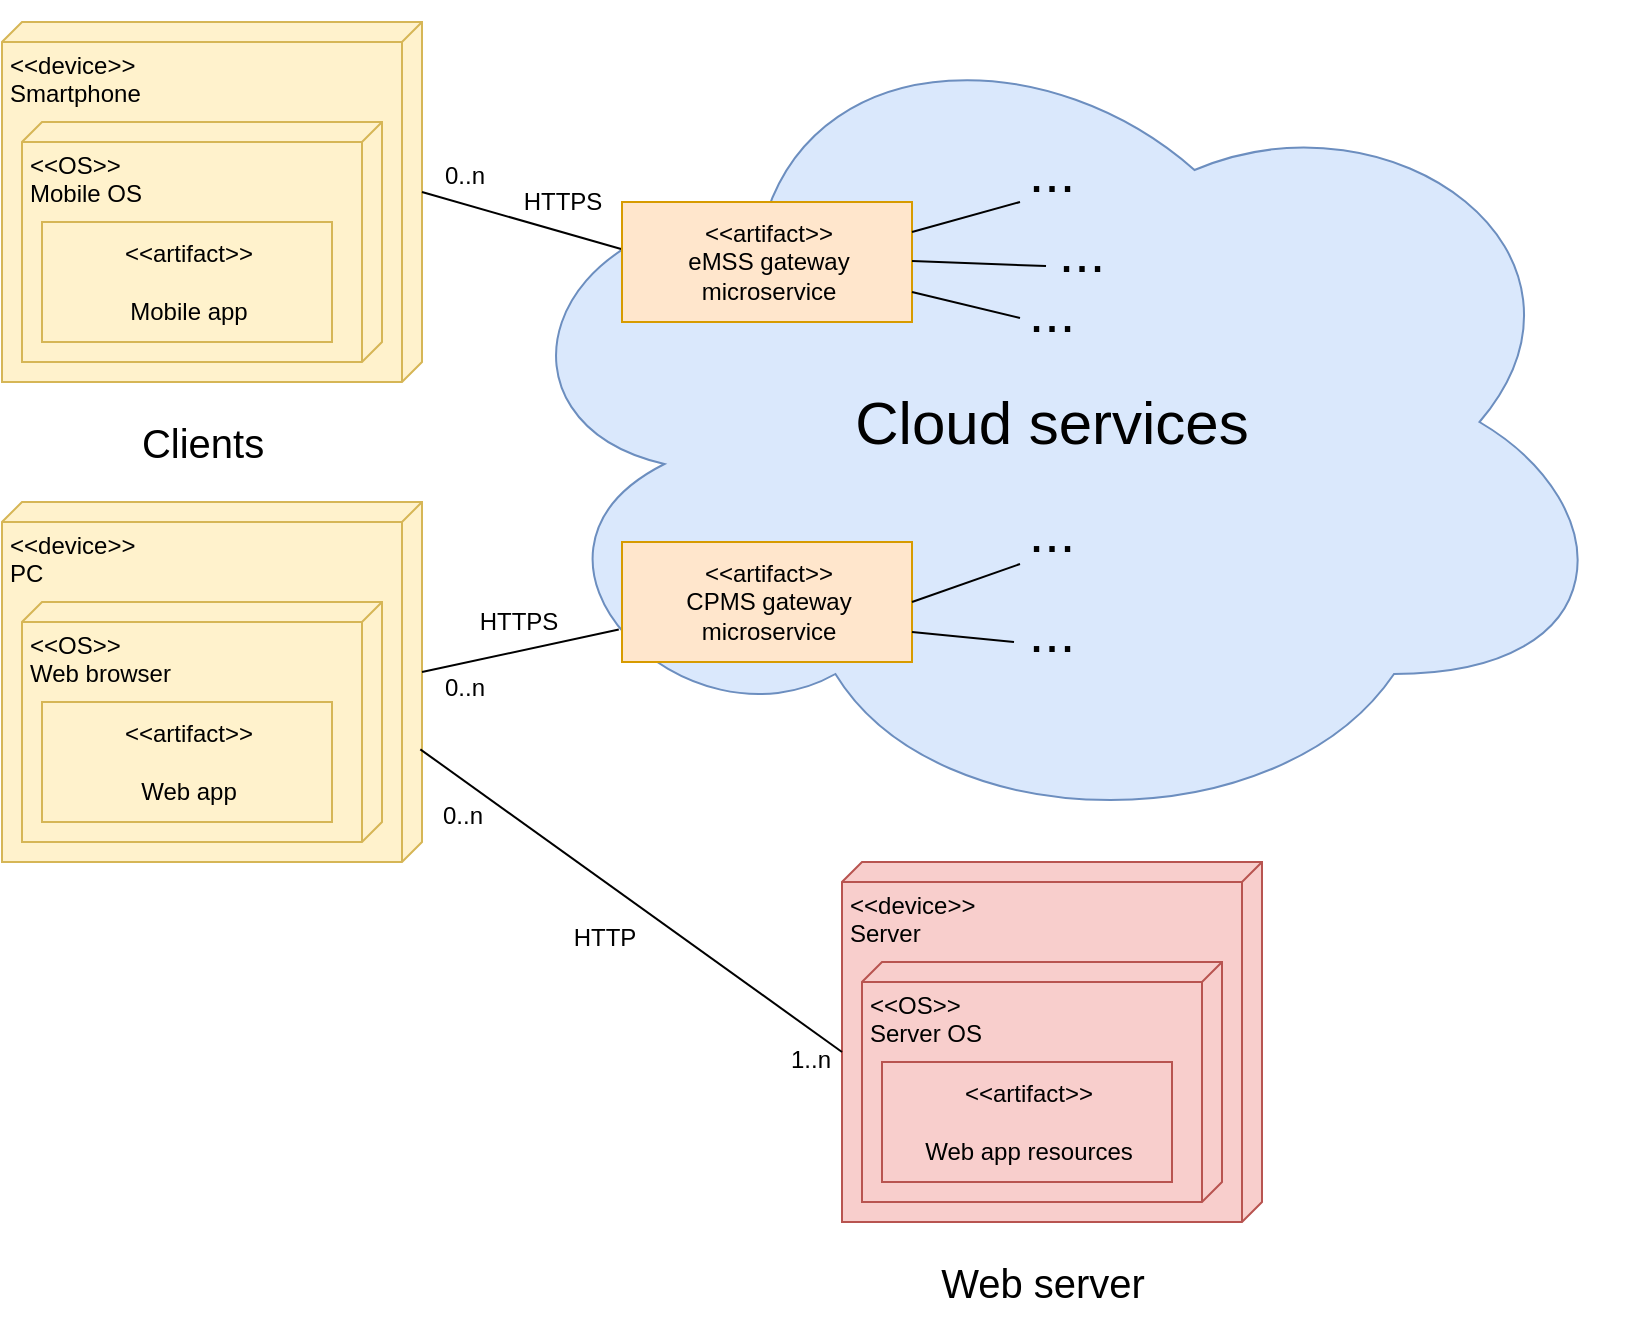 <mxfile version="20.8.3" type="device"><diagram id="AJRl2ghald0hgdgfD0Lb" name="Pagina-1"><mxGraphModel dx="1434" dy="699" grid="1" gridSize="10" guides="1" tooltips="1" connect="1" arrows="1" fold="1" page="1" pageScale="1" pageWidth="827" pageHeight="1169" math="0" shadow="0"><root><mxCell id="0"/><mxCell id="1" parent="0"/><mxCell id="iCKhjP8Hhnm-lpDqdW3Z-1" value="&amp;lt;&amp;lt;device&amp;gt;&amp;gt;&lt;br&gt;&lt;div style=&quot;&quot;&gt;&lt;span style=&quot;background-color: initial;&quot;&gt;Smartphone&lt;/span&gt;&lt;/div&gt;" style="verticalAlign=top;align=left;spacingTop=8;spacingLeft=2;spacingRight=12;shape=cube;size=10;direction=south;fontStyle=0;html=1;fillColor=#fff2cc;strokeColor=#d6b656;" parent="1" vertex="1"><mxGeometry x="10" y="10" width="210" height="180" as="geometry"/></mxCell><mxCell id="iCKhjP8Hhnm-lpDqdW3Z-2" value="&amp;lt;&amp;lt;OS&amp;gt;&amp;gt;&lt;br&gt;Mobile OS" style="verticalAlign=top;align=left;spacingTop=8;spacingLeft=2;spacingRight=12;shape=cube;size=10;direction=south;fontStyle=0;html=1;fillColor=#fff2cc;strokeColor=#d6b656;" parent="1" vertex="1"><mxGeometry x="20" y="60" width="180" height="120" as="geometry"/></mxCell><mxCell id="iCKhjP8Hhnm-lpDqdW3Z-3" value="&amp;lt;&amp;lt;artifact&amp;gt;&amp;gt;&lt;br&gt;&lt;br&gt;Mobile app" style="html=1;align=center;verticalAlign=middle;dashed=0;fillColor=#fff2cc;strokeColor=#d6b656;" parent="1" vertex="1"><mxGeometry x="30" y="110" width="145" height="60" as="geometry"/></mxCell><mxCell id="iCKhjP8Hhnm-lpDqdW3Z-4" value="&amp;lt;&amp;lt;device&amp;gt;&amp;gt;&lt;br&gt;&lt;div style=&quot;&quot;&gt;&lt;span style=&quot;background-color: initial;&quot;&gt;PC&lt;/span&gt;&lt;/div&gt;" style="verticalAlign=top;align=left;spacingTop=8;spacingLeft=2;spacingRight=12;shape=cube;size=10;direction=south;fontStyle=0;html=1;fillColor=#fff2cc;strokeColor=#d6b656;" parent="1" vertex="1"><mxGeometry x="10" y="250" width="210" height="180" as="geometry"/></mxCell><mxCell id="iCKhjP8Hhnm-lpDqdW3Z-5" value="&amp;lt;&amp;lt;OS&amp;gt;&amp;gt;&lt;br&gt;Web browser" style="verticalAlign=top;align=left;spacingTop=8;spacingLeft=2;spacingRight=12;shape=cube;size=10;direction=south;fontStyle=0;html=1;fillColor=#fff2cc;strokeColor=#d6b656;" parent="1" vertex="1"><mxGeometry x="20" y="300" width="180" height="120" as="geometry"/></mxCell><mxCell id="iCKhjP8Hhnm-lpDqdW3Z-6" value="&amp;lt;&amp;lt;artifact&amp;gt;&amp;gt;&lt;br&gt;&lt;br&gt;Web app" style="html=1;align=center;verticalAlign=middle;dashed=0;fillColor=#fff2cc;strokeColor=#d6b656;" parent="1" vertex="1"><mxGeometry x="30" y="350" width="145" height="60" as="geometry"/></mxCell><mxCell id="iCKhjP8Hhnm-lpDqdW3Z-7" value="&lt;font style=&quot;font-size: 30px;&quot;&gt;Cloud services&lt;/font&gt;" style="ellipse;shape=cloud;whiteSpace=wrap;html=1;fillColor=#dae8fc;strokeColor=#6c8ebf;" parent="1" vertex="1"><mxGeometry x="250" width="570" height="420" as="geometry"/></mxCell><mxCell id="iCKhjP8Hhnm-lpDqdW3Z-9" value="" style="endArrow=none;html=1;rounded=0;fontSize=30;entryX=0;entryY=0;entryDx=85;entryDy=0;entryPerimeter=0;exitX=0.122;exitY=0.294;exitDx=0;exitDy=0;exitPerimeter=0;" parent="1" source="iCKhjP8Hhnm-lpDqdW3Z-7" target="iCKhjP8Hhnm-lpDqdW3Z-1" edge="1"><mxGeometry width="50" height="50" relative="1" as="geometry"><mxPoint x="620" y="270" as="sourcePoint"/><mxPoint x="670" y="220" as="targetPoint"/></mxGeometry></mxCell><mxCell id="iCKhjP8Hhnm-lpDqdW3Z-12" value="0..n" style="edgeLabel;html=1;align=center;verticalAlign=middle;resizable=0;points=[];fontSize=12;" parent="iCKhjP8Hhnm-lpDqdW3Z-9" vertex="1" connectable="0"><mxGeometry x="0.782" y="-3" relative="1" as="geometry"><mxPoint x="9" y="-9" as="offset"/></mxGeometry></mxCell><mxCell id="iCKhjP8Hhnm-lpDqdW3Z-14" value="HTTPS" style="edgeLabel;html=1;align=center;verticalAlign=middle;resizable=0;points=[];fontSize=12;" parent="iCKhjP8Hhnm-lpDqdW3Z-9" vertex="1" connectable="0"><mxGeometry x="-0.209" y="1" relative="1" as="geometry"><mxPoint x="10" y="-13" as="offset"/></mxGeometry></mxCell><mxCell id="iCKhjP8Hhnm-lpDqdW3Z-10" value="" style="endArrow=none;html=1;rounded=0;fontSize=30;exitX=0;exitY=0;exitDx=85;exitDy=0;exitPerimeter=0;entryX=0.12;entryY=0.747;entryDx=0;entryDy=0;entryPerimeter=0;" parent="1" source="iCKhjP8Hhnm-lpDqdW3Z-4" target="iCKhjP8Hhnm-lpDqdW3Z-7" edge="1"><mxGeometry width="50" height="50" relative="1" as="geometry"><mxPoint x="270" y="410" as="sourcePoint"/><mxPoint x="320" y="360" as="targetPoint"/></mxGeometry></mxCell><mxCell id="iCKhjP8Hhnm-lpDqdW3Z-13" value="0..n" style="edgeLabel;html=1;align=center;verticalAlign=middle;resizable=0;points=[];fontSize=12;" parent="iCKhjP8Hhnm-lpDqdW3Z-10" vertex="1" connectable="0"><mxGeometry x="-0.712" y="1" relative="1" as="geometry"><mxPoint x="7" y="12" as="offset"/></mxGeometry></mxCell><mxCell id="iCKhjP8Hhnm-lpDqdW3Z-16" value="HTTPS" style="edgeLabel;html=1;align=center;verticalAlign=middle;resizable=0;points=[];fontSize=12;" parent="iCKhjP8Hhnm-lpDqdW3Z-10" vertex="1" connectable="0"><mxGeometry x="0.623" y="-3" relative="1" as="geometry"><mxPoint x="-33" y="-11" as="offset"/></mxGeometry></mxCell><mxCell id="iCKhjP8Hhnm-lpDqdW3Z-17" value="&amp;lt;&amp;lt;device&amp;gt;&amp;gt;&lt;br&gt;&lt;div style=&quot;&quot;&gt;Server&lt;/div&gt;" style="verticalAlign=top;align=left;spacingTop=8;spacingLeft=2;spacingRight=12;shape=cube;size=10;direction=south;fontStyle=0;html=1;fillColor=#f8cecc;strokeColor=#b85450;" parent="1" vertex="1"><mxGeometry x="430" y="430" width="210" height="180" as="geometry"/></mxCell><mxCell id="iCKhjP8Hhnm-lpDqdW3Z-18" value="&amp;lt;&amp;lt;OS&amp;gt;&amp;gt;&lt;br&gt;Server OS" style="verticalAlign=top;align=left;spacingTop=8;spacingLeft=2;spacingRight=12;shape=cube;size=10;direction=south;fontStyle=0;html=1;fillColor=#f8cecc;strokeColor=#b85450;" parent="1" vertex="1"><mxGeometry x="440" y="480" width="180" height="120" as="geometry"/></mxCell><mxCell id="iCKhjP8Hhnm-lpDqdW3Z-19" value="&amp;lt;&amp;lt;artifact&amp;gt;&amp;gt;&lt;br&gt;&lt;br&gt;Web app resources" style="html=1;align=center;verticalAlign=middle;dashed=0;fillColor=#f8cecc;strokeColor=#b85450;" parent="1" vertex="1"><mxGeometry x="450" y="530" width="145" height="60" as="geometry"/></mxCell><mxCell id="iCKhjP8Hhnm-lpDqdW3Z-20" value="" style="endArrow=none;html=1;rounded=0;fontSize=30;exitX=0.687;exitY=0.004;exitDx=0;exitDy=0;exitPerimeter=0;entryX=0;entryY=0;entryDx=95;entryDy=210;entryPerimeter=0;" parent="1" source="iCKhjP8Hhnm-lpDqdW3Z-4" target="iCKhjP8Hhnm-lpDqdW3Z-17" edge="1"><mxGeometry width="50" height="50" relative="1" as="geometry"><mxPoint x="240" y="420" as="sourcePoint"/><mxPoint x="338.4" y="398.74" as="targetPoint"/></mxGeometry></mxCell><mxCell id="iCKhjP8Hhnm-lpDqdW3Z-21" value="0..n" style="edgeLabel;html=1;align=center;verticalAlign=middle;resizable=0;points=[];fontSize=12;" parent="iCKhjP8Hhnm-lpDqdW3Z-20" vertex="1" connectable="0"><mxGeometry x="-0.712" y="1" relative="1" as="geometry"><mxPoint x="-10" y="12" as="offset"/></mxGeometry></mxCell><mxCell id="iCKhjP8Hhnm-lpDqdW3Z-22" value="HTTP" style="edgeLabel;html=1;align=center;verticalAlign=middle;resizable=0;points=[];fontSize=12;" parent="iCKhjP8Hhnm-lpDqdW3Z-20" vertex="1" connectable="0"><mxGeometry x="0.623" y="-3" relative="1" as="geometry"><mxPoint x="-78" y="-31" as="offset"/></mxGeometry></mxCell><mxCell id="iCKhjP8Hhnm-lpDqdW3Z-23" value="1..n" style="edgeLabel;html=1;align=center;verticalAlign=middle;resizable=0;points=[];fontSize=12;" parent="iCKhjP8Hhnm-lpDqdW3Z-20" vertex="1" connectable="0"><mxGeometry x="0.727" y="-4" relative="1" as="geometry"><mxPoint x="15" y="21" as="offset"/></mxGeometry></mxCell><mxCell id="iCKhjP8Hhnm-lpDqdW3Z-24" value="&lt;font style=&quot;font-size: 20px;&quot;&gt;Clients&lt;/font&gt;" style="text;html=1;align=center;verticalAlign=middle;resizable=0;points=[];autosize=1;fontSize=12;" parent="1" vertex="1"><mxGeometry x="70" y="200" width="80" height="40" as="geometry"/></mxCell><mxCell id="iCKhjP8Hhnm-lpDqdW3Z-25" value="&lt;font style=&quot;font-size: 20px;&quot;&gt;Web server&lt;/font&gt;" style="text;html=1;align=center;verticalAlign=middle;resizable=0;points=[];autosize=1;strokeColor=none;fillColor=none;fontSize=12;" parent="1" vertex="1"><mxGeometry x="465" y="620" width="130" height="40" as="geometry"/></mxCell><mxCell id="Hp-aSvKSoA-g414mkjYY-1" value="&amp;lt;&amp;lt;artifact&amp;gt;&amp;gt;&lt;br&gt;eMSS gateway&lt;br&gt;microservice" style="html=1;align=center;verticalAlign=middle;dashed=0;fillColor=#ffe6cc;strokeColor=#d79b00;" vertex="1" parent="1"><mxGeometry x="320" y="100" width="145" height="60" as="geometry"/></mxCell><mxCell id="Hp-aSvKSoA-g414mkjYY-2" value="&amp;lt;&amp;lt;artifact&amp;gt;&amp;gt;&lt;br&gt;CPMS gateway&lt;br&gt;microservice" style="html=1;align=center;verticalAlign=middle;dashed=0;fillColor=#ffe6cc;strokeColor=#d79b00;" vertex="1" parent="1"><mxGeometry x="320" y="270" width="145" height="60" as="geometry"/></mxCell><mxCell id="Hp-aSvKSoA-g414mkjYY-3" value="" style="endArrow=none;html=1;rounded=0;exitX=1;exitY=0.5;exitDx=0;exitDy=0;" edge="1" parent="1" source="Hp-aSvKSoA-g414mkjYY-2"><mxGeometry width="50" height="50" relative="1" as="geometry"><mxPoint x="480" y="310" as="sourcePoint"/><mxPoint x="519" y="281" as="targetPoint"/></mxGeometry></mxCell><mxCell id="Hp-aSvKSoA-g414mkjYY-4" value="..." style="text;html=1;strokeColor=none;fillColor=none;align=center;verticalAlign=middle;whiteSpace=wrap;rounded=0;fontSize=28;" vertex="1" parent="1"><mxGeometry x="505" y="250" width="60" height="30" as="geometry"/></mxCell><mxCell id="Hp-aSvKSoA-g414mkjYY-5" value="" style="endArrow=none;html=1;rounded=0;exitX=1;exitY=0.25;exitDx=0;exitDy=0;" edge="1" parent="1" source="Hp-aSvKSoA-g414mkjYY-1"><mxGeometry width="50" height="50" relative="1" as="geometry"><mxPoint x="465" y="119" as="sourcePoint"/><mxPoint x="519" y="100" as="targetPoint"/></mxGeometry></mxCell><mxCell id="Hp-aSvKSoA-g414mkjYY-6" value="" style="endArrow=none;html=1;rounded=0;exitX=1;exitY=0.5;exitDx=0;exitDy=0;" edge="1" parent="1"><mxGeometry width="50" height="50" relative="1" as="geometry"><mxPoint x="465" y="129.5" as="sourcePoint"/><mxPoint x="532" y="132" as="targetPoint"/></mxGeometry></mxCell><mxCell id="Hp-aSvKSoA-g414mkjYY-7" value="" style="endArrow=none;html=1;rounded=0;exitX=1;exitY=0.75;exitDx=0;exitDy=0;" edge="1" parent="1" source="Hp-aSvKSoA-g414mkjYY-2"><mxGeometry width="50" height="50" relative="1" as="geometry"><mxPoint x="465" y="319" as="sourcePoint"/><mxPoint x="516" y="320" as="targetPoint"/></mxGeometry></mxCell><mxCell id="Hp-aSvKSoA-g414mkjYY-8" value="..." style="text;html=1;strokeColor=none;fillColor=none;align=center;verticalAlign=middle;whiteSpace=wrap;rounded=0;fontSize=28;" vertex="1" parent="1"><mxGeometry x="505" y="300" width="60" height="30" as="geometry"/></mxCell><mxCell id="Hp-aSvKSoA-g414mkjYY-10" value="" style="endArrow=none;html=1;rounded=0;exitX=1;exitY=0.75;exitDx=0;exitDy=0;" edge="1" parent="1" source="Hp-aSvKSoA-g414mkjYY-1"><mxGeometry width="50" height="50" relative="1" as="geometry"><mxPoint x="465" y="139.5" as="sourcePoint"/><mxPoint x="519" y="158" as="targetPoint"/></mxGeometry></mxCell><mxCell id="Hp-aSvKSoA-g414mkjYY-11" value="..." style="text;html=1;strokeColor=none;fillColor=none;align=center;verticalAlign=middle;whiteSpace=wrap;rounded=0;fontSize=28;" vertex="1" parent="1"><mxGeometry x="505" y="70" width="60" height="30" as="geometry"/></mxCell><mxCell id="Hp-aSvKSoA-g414mkjYY-12" value="..." style="text;html=1;strokeColor=none;fillColor=none;align=center;verticalAlign=middle;whiteSpace=wrap;rounded=0;fontSize=28;" vertex="1" parent="1"><mxGeometry x="520" y="110" width="60" height="30" as="geometry"/></mxCell><mxCell id="Hp-aSvKSoA-g414mkjYY-13" value="..." style="text;html=1;strokeColor=none;fillColor=none;align=center;verticalAlign=middle;whiteSpace=wrap;rounded=0;fontSize=28;" vertex="1" parent="1"><mxGeometry x="505" y="140" width="60" height="30" as="geometry"/></mxCell></root></mxGraphModel></diagram></mxfile>